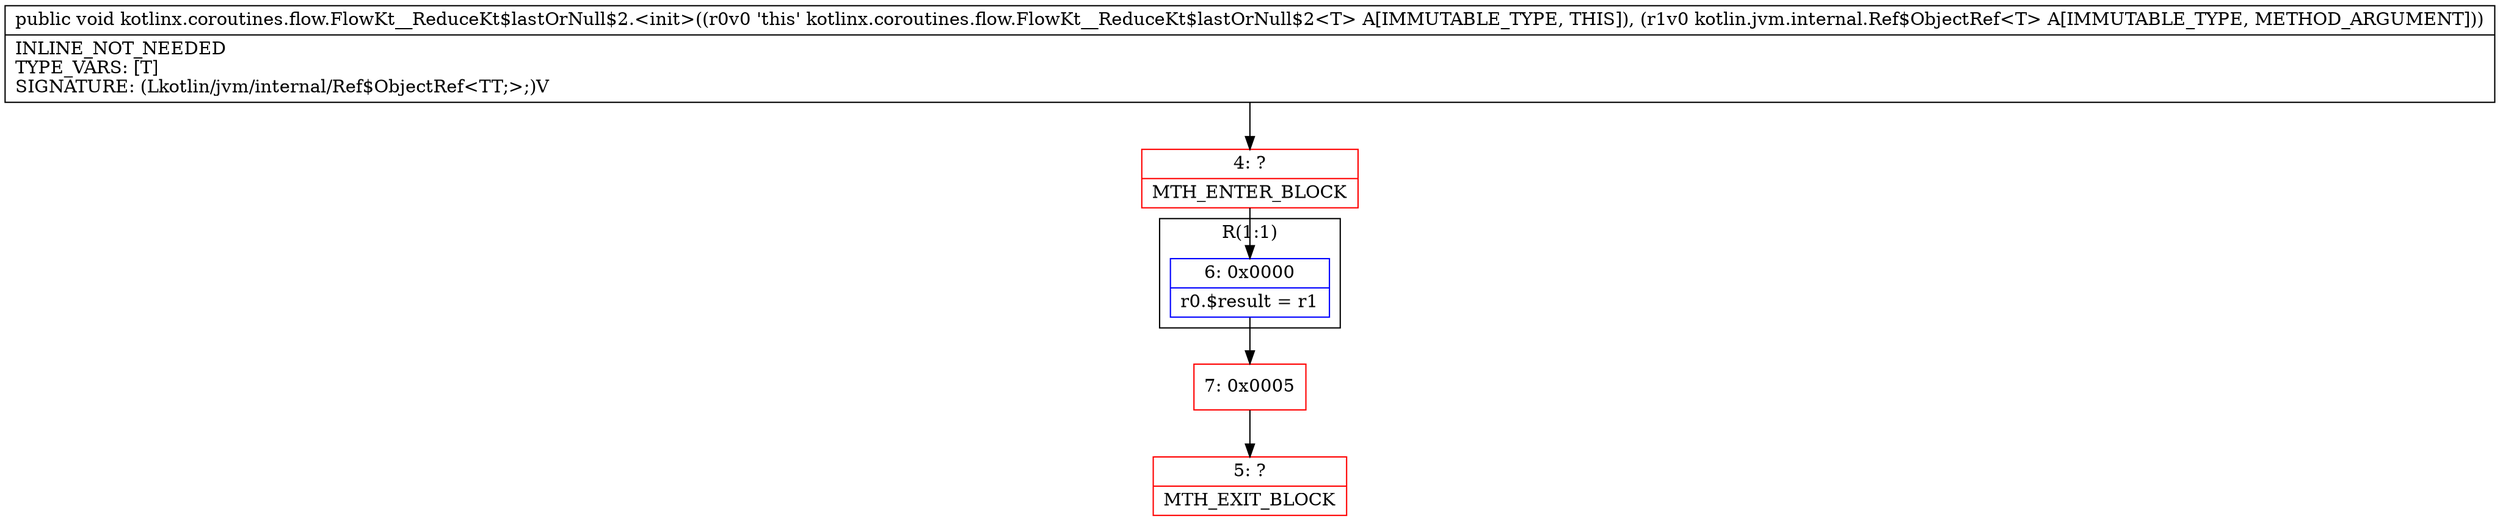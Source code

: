 digraph "CFG forkotlinx.coroutines.flow.FlowKt__ReduceKt$lastOrNull$2.\<init\>(Lkotlin\/jvm\/internal\/Ref$ObjectRef;)V" {
subgraph cluster_Region_508956600 {
label = "R(1:1)";
node [shape=record,color=blue];
Node_6 [shape=record,label="{6\:\ 0x0000|r0.$result = r1\l}"];
}
Node_4 [shape=record,color=red,label="{4\:\ ?|MTH_ENTER_BLOCK\l}"];
Node_7 [shape=record,color=red,label="{7\:\ 0x0005}"];
Node_5 [shape=record,color=red,label="{5\:\ ?|MTH_EXIT_BLOCK\l}"];
MethodNode[shape=record,label="{public void kotlinx.coroutines.flow.FlowKt__ReduceKt$lastOrNull$2.\<init\>((r0v0 'this' kotlinx.coroutines.flow.FlowKt__ReduceKt$lastOrNull$2\<T\> A[IMMUTABLE_TYPE, THIS]), (r1v0 kotlin.jvm.internal.Ref$ObjectRef\<T\> A[IMMUTABLE_TYPE, METHOD_ARGUMENT]))  | INLINE_NOT_NEEDED\lTYPE_VARS: [T]\lSIGNATURE: (Lkotlin\/jvm\/internal\/Ref$ObjectRef\<TT;\>;)V\l}"];
MethodNode -> Node_4;Node_6 -> Node_7;
Node_4 -> Node_6;
Node_7 -> Node_5;
}


